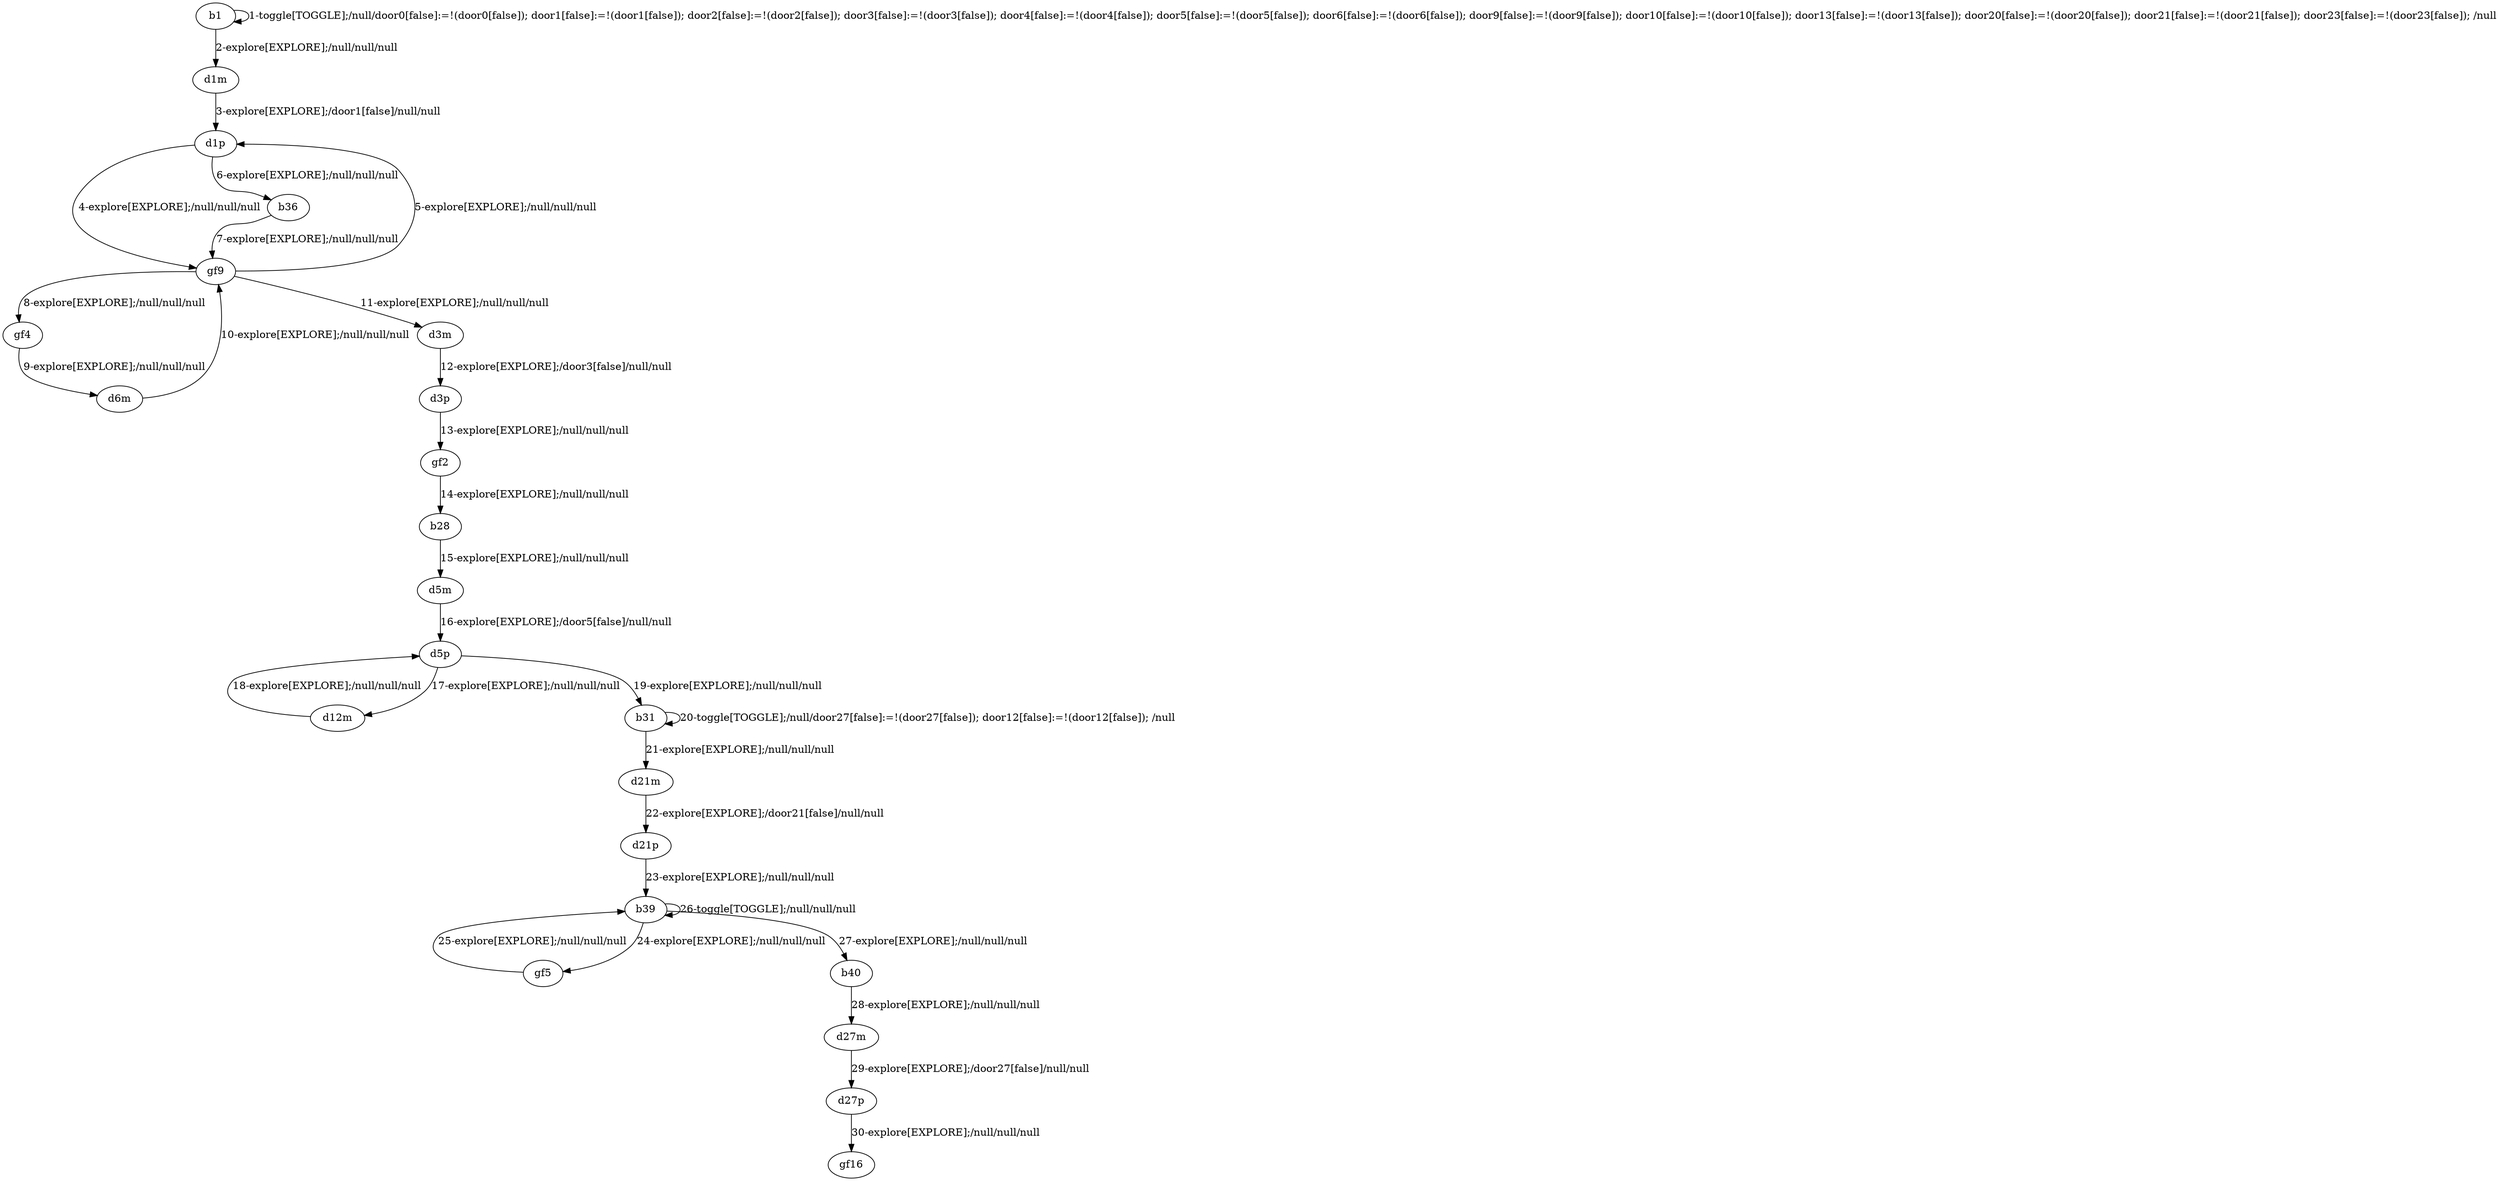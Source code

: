# Total number of goals covered by this test: 2
# d27m --> d27p
# d27p --> gf16

digraph g {
"b1" -> "b1" [label = "1-toggle[TOGGLE];/null/door0[false]:=!(door0[false]); door1[false]:=!(door1[false]); door2[false]:=!(door2[false]); door3[false]:=!(door3[false]); door4[false]:=!(door4[false]); door5[false]:=!(door5[false]); door6[false]:=!(door6[false]); door9[false]:=!(door9[false]); door10[false]:=!(door10[false]); door13[false]:=!(door13[false]); door20[false]:=!(door20[false]); door21[false]:=!(door21[false]); door23[false]:=!(door23[false]); /null"];
"b1" -> "d1m" [label = "2-explore[EXPLORE];/null/null/null"];
"d1m" -> "d1p" [label = "3-explore[EXPLORE];/door1[false]/null/null"];
"d1p" -> "gf9" [label = "4-explore[EXPLORE];/null/null/null"];
"gf9" -> "d1p" [label = "5-explore[EXPLORE];/null/null/null"];
"d1p" -> "b36" [label = "6-explore[EXPLORE];/null/null/null"];
"b36" -> "gf9" [label = "7-explore[EXPLORE];/null/null/null"];
"gf9" -> "gf4" [label = "8-explore[EXPLORE];/null/null/null"];
"gf4" -> "d6m" [label = "9-explore[EXPLORE];/null/null/null"];
"d6m" -> "gf9" [label = "10-explore[EXPLORE];/null/null/null"];
"gf9" -> "d3m" [label = "11-explore[EXPLORE];/null/null/null"];
"d3m" -> "d3p" [label = "12-explore[EXPLORE];/door3[false]/null/null"];
"d3p" -> "gf2" [label = "13-explore[EXPLORE];/null/null/null"];
"gf2" -> "b28" [label = "14-explore[EXPLORE];/null/null/null"];
"b28" -> "d5m" [label = "15-explore[EXPLORE];/null/null/null"];
"d5m" -> "d5p" [label = "16-explore[EXPLORE];/door5[false]/null/null"];
"d5p" -> "d12m" [label = "17-explore[EXPLORE];/null/null/null"];
"d12m" -> "d5p" [label = "18-explore[EXPLORE];/null/null/null"];
"d5p" -> "b31" [label = "19-explore[EXPLORE];/null/null/null"];
"b31" -> "b31" [label = "20-toggle[TOGGLE];/null/door27[false]:=!(door27[false]); door12[false]:=!(door12[false]); /null"];
"b31" -> "d21m" [label = "21-explore[EXPLORE];/null/null/null"];
"d21m" -> "d21p" [label = "22-explore[EXPLORE];/door21[false]/null/null"];
"d21p" -> "b39" [label = "23-explore[EXPLORE];/null/null/null"];
"b39" -> "gf5" [label = "24-explore[EXPLORE];/null/null/null"];
"gf5" -> "b39" [label = "25-explore[EXPLORE];/null/null/null"];
"b39" -> "b39" [label = "26-toggle[TOGGLE];/null/null/null"];
"b39" -> "b40" [label = "27-explore[EXPLORE];/null/null/null"];
"b40" -> "d27m" [label = "28-explore[EXPLORE];/null/null/null"];
"d27m" -> "d27p" [label = "29-explore[EXPLORE];/door27[false]/null/null"];
"d27p" -> "gf16" [label = "30-explore[EXPLORE];/null/null/null"];
}